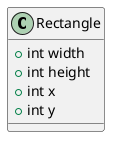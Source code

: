 @startuml
'https://plantuml.com/class-diagram


class Rectangle {
	+ int width
	+ int height
	+ int x
	+ int y
}

@enduml